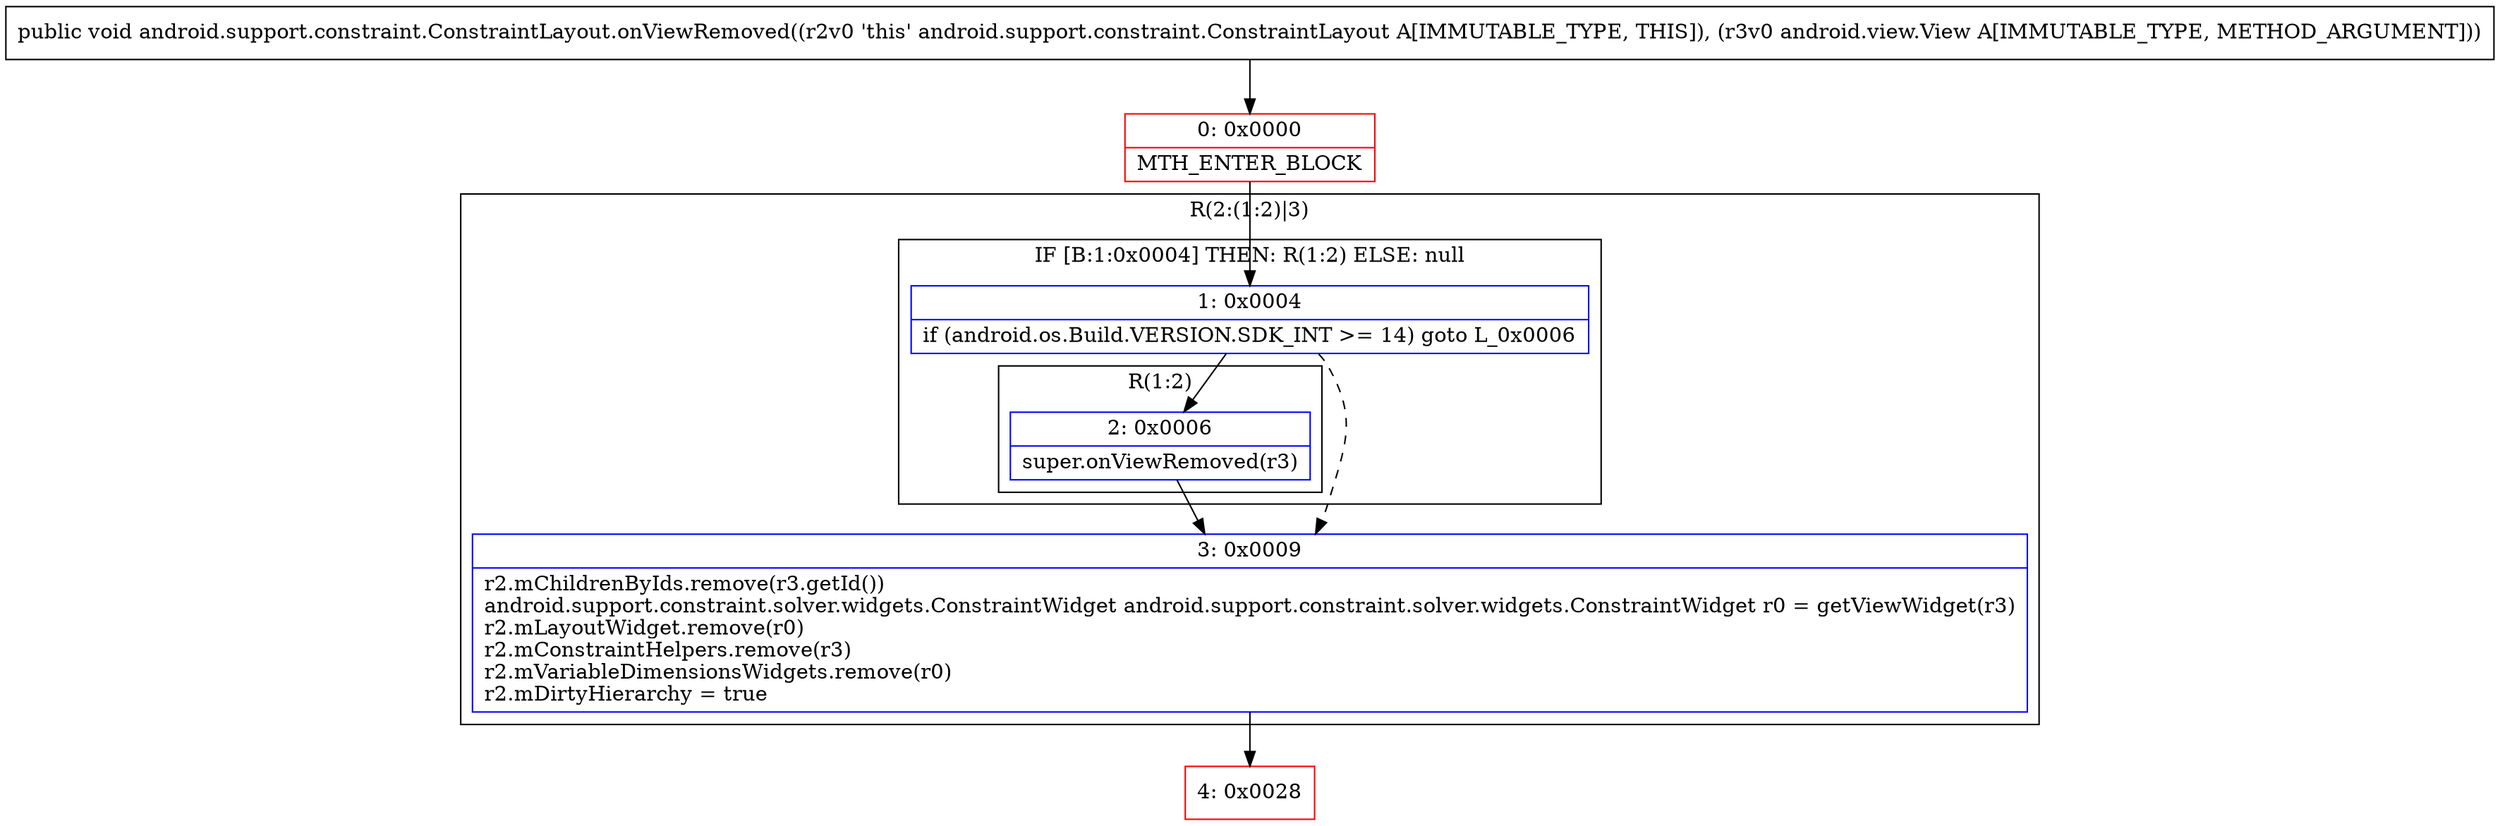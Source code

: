 digraph "CFG forandroid.support.constraint.ConstraintLayout.onViewRemoved(Landroid\/view\/View;)V" {
subgraph cluster_Region_851326561 {
label = "R(2:(1:2)|3)";
node [shape=record,color=blue];
subgraph cluster_IfRegion_1357829885 {
label = "IF [B:1:0x0004] THEN: R(1:2) ELSE: null";
node [shape=record,color=blue];
Node_1 [shape=record,label="{1\:\ 0x0004|if (android.os.Build.VERSION.SDK_INT \>= 14) goto L_0x0006\l}"];
subgraph cluster_Region_1574011918 {
label = "R(1:2)";
node [shape=record,color=blue];
Node_2 [shape=record,label="{2\:\ 0x0006|super.onViewRemoved(r3)\l}"];
}
}
Node_3 [shape=record,label="{3\:\ 0x0009|r2.mChildrenByIds.remove(r3.getId())\landroid.support.constraint.solver.widgets.ConstraintWidget android.support.constraint.solver.widgets.ConstraintWidget r0 = getViewWidget(r3)\lr2.mLayoutWidget.remove(r0)\lr2.mConstraintHelpers.remove(r3)\lr2.mVariableDimensionsWidgets.remove(r0)\lr2.mDirtyHierarchy = true\l}"];
}
Node_0 [shape=record,color=red,label="{0\:\ 0x0000|MTH_ENTER_BLOCK\l}"];
Node_4 [shape=record,color=red,label="{4\:\ 0x0028}"];
MethodNode[shape=record,label="{public void android.support.constraint.ConstraintLayout.onViewRemoved((r2v0 'this' android.support.constraint.ConstraintLayout A[IMMUTABLE_TYPE, THIS]), (r3v0 android.view.View A[IMMUTABLE_TYPE, METHOD_ARGUMENT])) }"];
MethodNode -> Node_0;
Node_1 -> Node_2;
Node_1 -> Node_3[style=dashed];
Node_2 -> Node_3;
Node_3 -> Node_4;
Node_0 -> Node_1;
}

